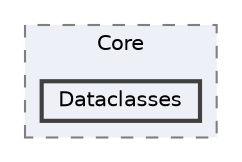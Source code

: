 digraph "Assets/RollicSDK/Core/Dataclasses"
{
 // LATEX_PDF_SIZE
  bgcolor="transparent";
  edge [fontname=Helvetica,fontsize=10,labelfontname=Helvetica,labelfontsize=10];
  node [fontname=Helvetica,fontsize=10,shape=box,height=0.2,width=0.4];
  compound=true
  subgraph clusterdir_2e47ae2c8cca5b6188a888616fb170d6 {
    graph [ bgcolor="#edf0f7", pencolor="grey50", label="Core", fontname=Helvetica,fontsize=10 style="filled,dashed", URL="dir_2e47ae2c8cca5b6188a888616fb170d6.html",tooltip=""]
  dir_7862c321544d45d95d3be23a00cdd737 [label="Dataclasses", fillcolor="#edf0f7", color="grey25", style="filled,bold", URL="dir_7862c321544d45d95d3be23a00cdd737.html",tooltip=""];
  }
}
